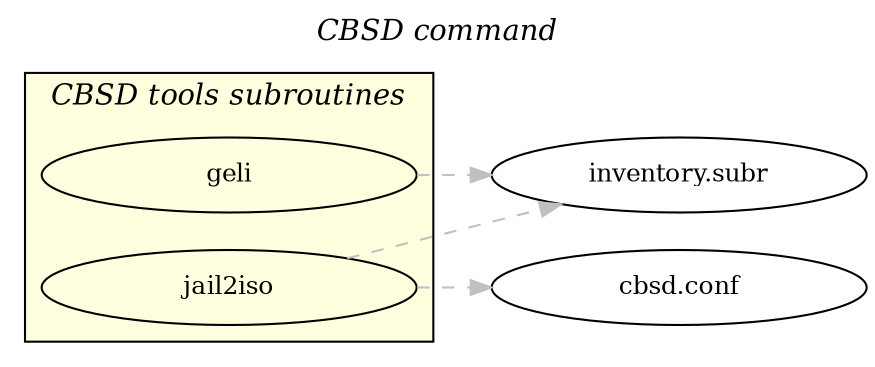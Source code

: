 strict digraph "" { // Empty name to prevent SVG Auto-Tooltip

	label = "CBSD command"

	/*
	 * Graph setup and orientation
	 */
	labelloc = top;		// display above label at top of graph
	rankdir = LR;		// create ranks left-to-right
	orientation = portrait;	// default
	ratio = fill;		// approximate aspect ratio
	center = 1;		// center drawing on page

	/*
	 * Font details for graph/cluster label(s)
	 */
	fontname = "Times-Italic";
	fontsize = 14;

	/*
	 * Default node attributes
	 */
	node [
		fontname = "Times-Roman",
		fontsize = 12,
		width = 2.5, // arbitrary minimum width for all nodes
		fixedsize = true, // turn minimum width into exact width
	];


	/*
	 * Clusters
	 */
	subgraph "cluster_cbsd_includes" {
		bgcolor = "lightyellow";
		label = "CBSD tools subroutines";
		"jail2iso";
		"geli";
	};

	/*
	 * Include usage
	 */
	node [
		shape = "oval",
		color = "black",
		fillcolor = "white",
		style = "filled",
	] {
		edge [ style = dashed, color = grey ];
		"jail2iso" -> "inventory.subr";
		"jail2iso" -> "cbsd.conf";
		"geli" -> "inventory.subr";
        };
}
